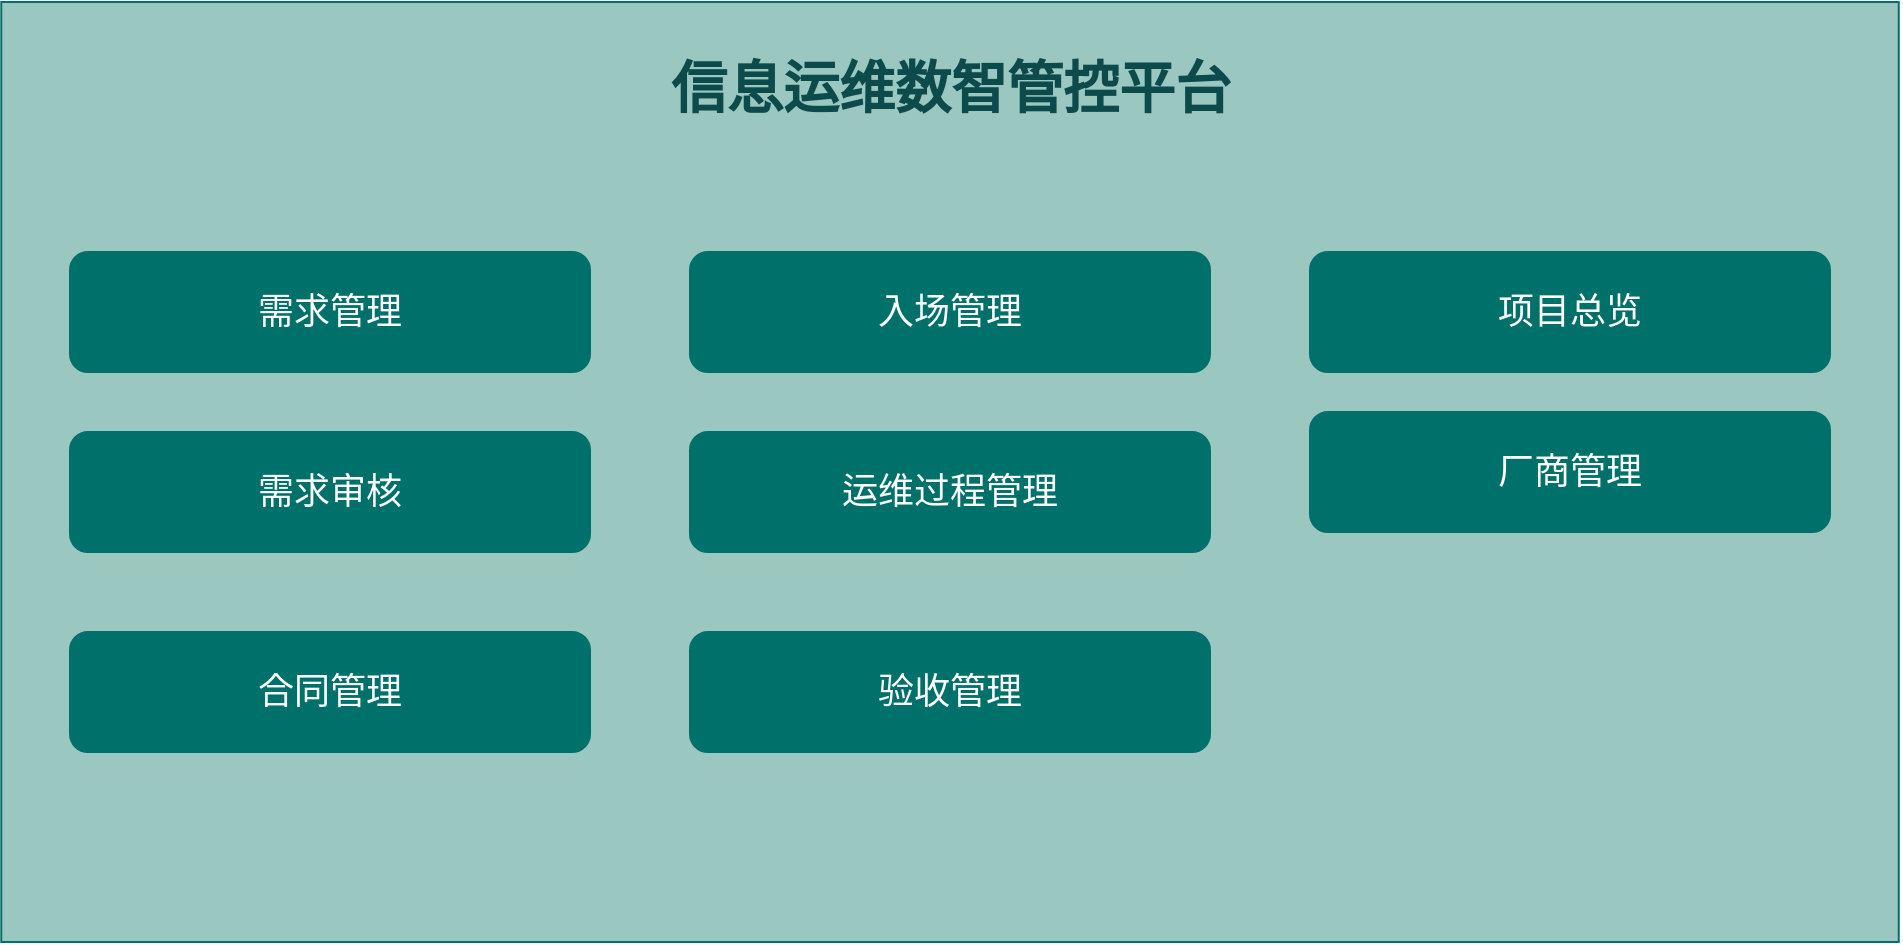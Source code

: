 <mxfile version="21.7.1" type="github">
  <diagram name="第 1 页" id="Ps2D1eNA88uoamYgQ0YJ">
    <mxGraphModel dx="2303" dy="1230" grid="1" gridSize="10" guides="1" tooltips="1" connect="1" arrows="1" fold="1" page="1" pageScale="1" pageWidth="1920" pageHeight="1200" math="0" shadow="0">
      <root>
        <mxCell id="0" />
        <mxCell id="1" parent="0" />
        <mxCell id="uwCnqsSgFnwAL1Oi17WA-2" value="信息运维数智管控平台" style="rounded=0;whiteSpace=wrap;html=1;verticalAlign=top;fontSize=28;spacingTop=20;strokeColor=#00706B;fillColor=#9AC7BF;fontColor=#0C4A4C;fontStyle=1" vertex="1" parent="1">
          <mxGeometry x="435.63" y="155" width="948.75" height="470" as="geometry" />
        </mxCell>
        <mxCell id="uwCnqsSgFnwAL1Oi17WA-3" value="需求管理" style="rounded=1;whiteSpace=wrap;html=1;fillColor=#00706B;fontColor=#FFFFFF;fontSize=18;strokeColor=#00706B;" vertex="1" parent="1">
          <mxGeometry x="470" y="280" width="260" height="60" as="geometry" />
        </mxCell>
        <mxCell id="uwCnqsSgFnwAL1Oi17WA-4" value="需求审核" style="rounded=1;whiteSpace=wrap;html=1;fillColor=#00706B;fontColor=#FFFFFF;fontSize=18;strokeColor=#00706B;" vertex="1" parent="1">
          <mxGeometry x="470" y="370" width="260" height="60" as="geometry" />
        </mxCell>
        <mxCell id="uwCnqsSgFnwAL1Oi17WA-5" value="合同管理" style="rounded=1;whiteSpace=wrap;html=1;fillColor=#00706B;fontColor=#FFFFFF;fontSize=18;strokeColor=#00706B;" vertex="1" parent="1">
          <mxGeometry x="470" y="470" width="260" height="60" as="geometry" />
        </mxCell>
        <mxCell id="uwCnqsSgFnwAL1Oi17WA-6" value="入场管理" style="rounded=1;whiteSpace=wrap;html=1;fillColor=#00706B;fontColor=#FFFFFF;fontSize=18;strokeColor=#00706B;" vertex="1" parent="1">
          <mxGeometry x="780" y="280" width="260" height="60" as="geometry" />
        </mxCell>
        <mxCell id="uwCnqsSgFnwAL1Oi17WA-7" value="运维过程管理" style="rounded=1;whiteSpace=wrap;html=1;fillColor=#00706B;fontColor=#FFFFFF;fontSize=18;strokeColor=#00706B;" vertex="1" parent="1">
          <mxGeometry x="780" y="370" width="260" height="60" as="geometry" />
        </mxCell>
        <mxCell id="uwCnqsSgFnwAL1Oi17WA-8" value="验收管理" style="rounded=1;whiteSpace=wrap;html=1;fillColor=#00706B;fontColor=#FFFFFF;fontSize=18;strokeColor=#00706B;" vertex="1" parent="1">
          <mxGeometry x="780" y="470" width="260" height="60" as="geometry" />
        </mxCell>
        <mxCell id="uwCnqsSgFnwAL1Oi17WA-9" value="项目总览" style="rounded=1;whiteSpace=wrap;html=1;fillColor=#00706B;fontColor=#FFFFFF;fontSize=18;strokeColor=#00706B;" vertex="1" parent="1">
          <mxGeometry x="1090" y="280" width="260" height="60" as="geometry" />
        </mxCell>
        <mxCell id="uwCnqsSgFnwAL1Oi17WA-10" value="厂商管理" style="rounded=1;whiteSpace=wrap;html=1;fillColor=#00706B;fontColor=#FFFFFF;fontSize=18;strokeColor=#00706B;" vertex="1" parent="1">
          <mxGeometry x="1090" y="360" width="260" height="60" as="geometry" />
        </mxCell>
      </root>
    </mxGraphModel>
  </diagram>
</mxfile>

